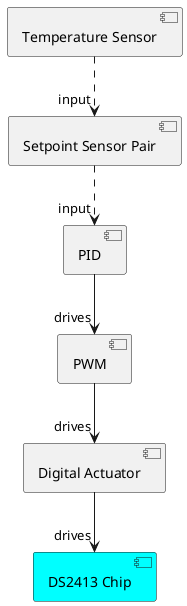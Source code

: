 @startuml OneWire control chain
component PID
component PWM
component Actuator as "Digital Actuator"
component Chip as "DS2413 Chip" #Cyan
component SSP as "Setpoint Sensor Pair"
component Sensor as "Temperature Sensor"

Sensor .down.> "input" SSP
SSP .down.> "input" PID
PID -down-> "drives" PWM
PWM -down-> "drives" Actuator
Actuator -down-> "drives" Chip
@enduml